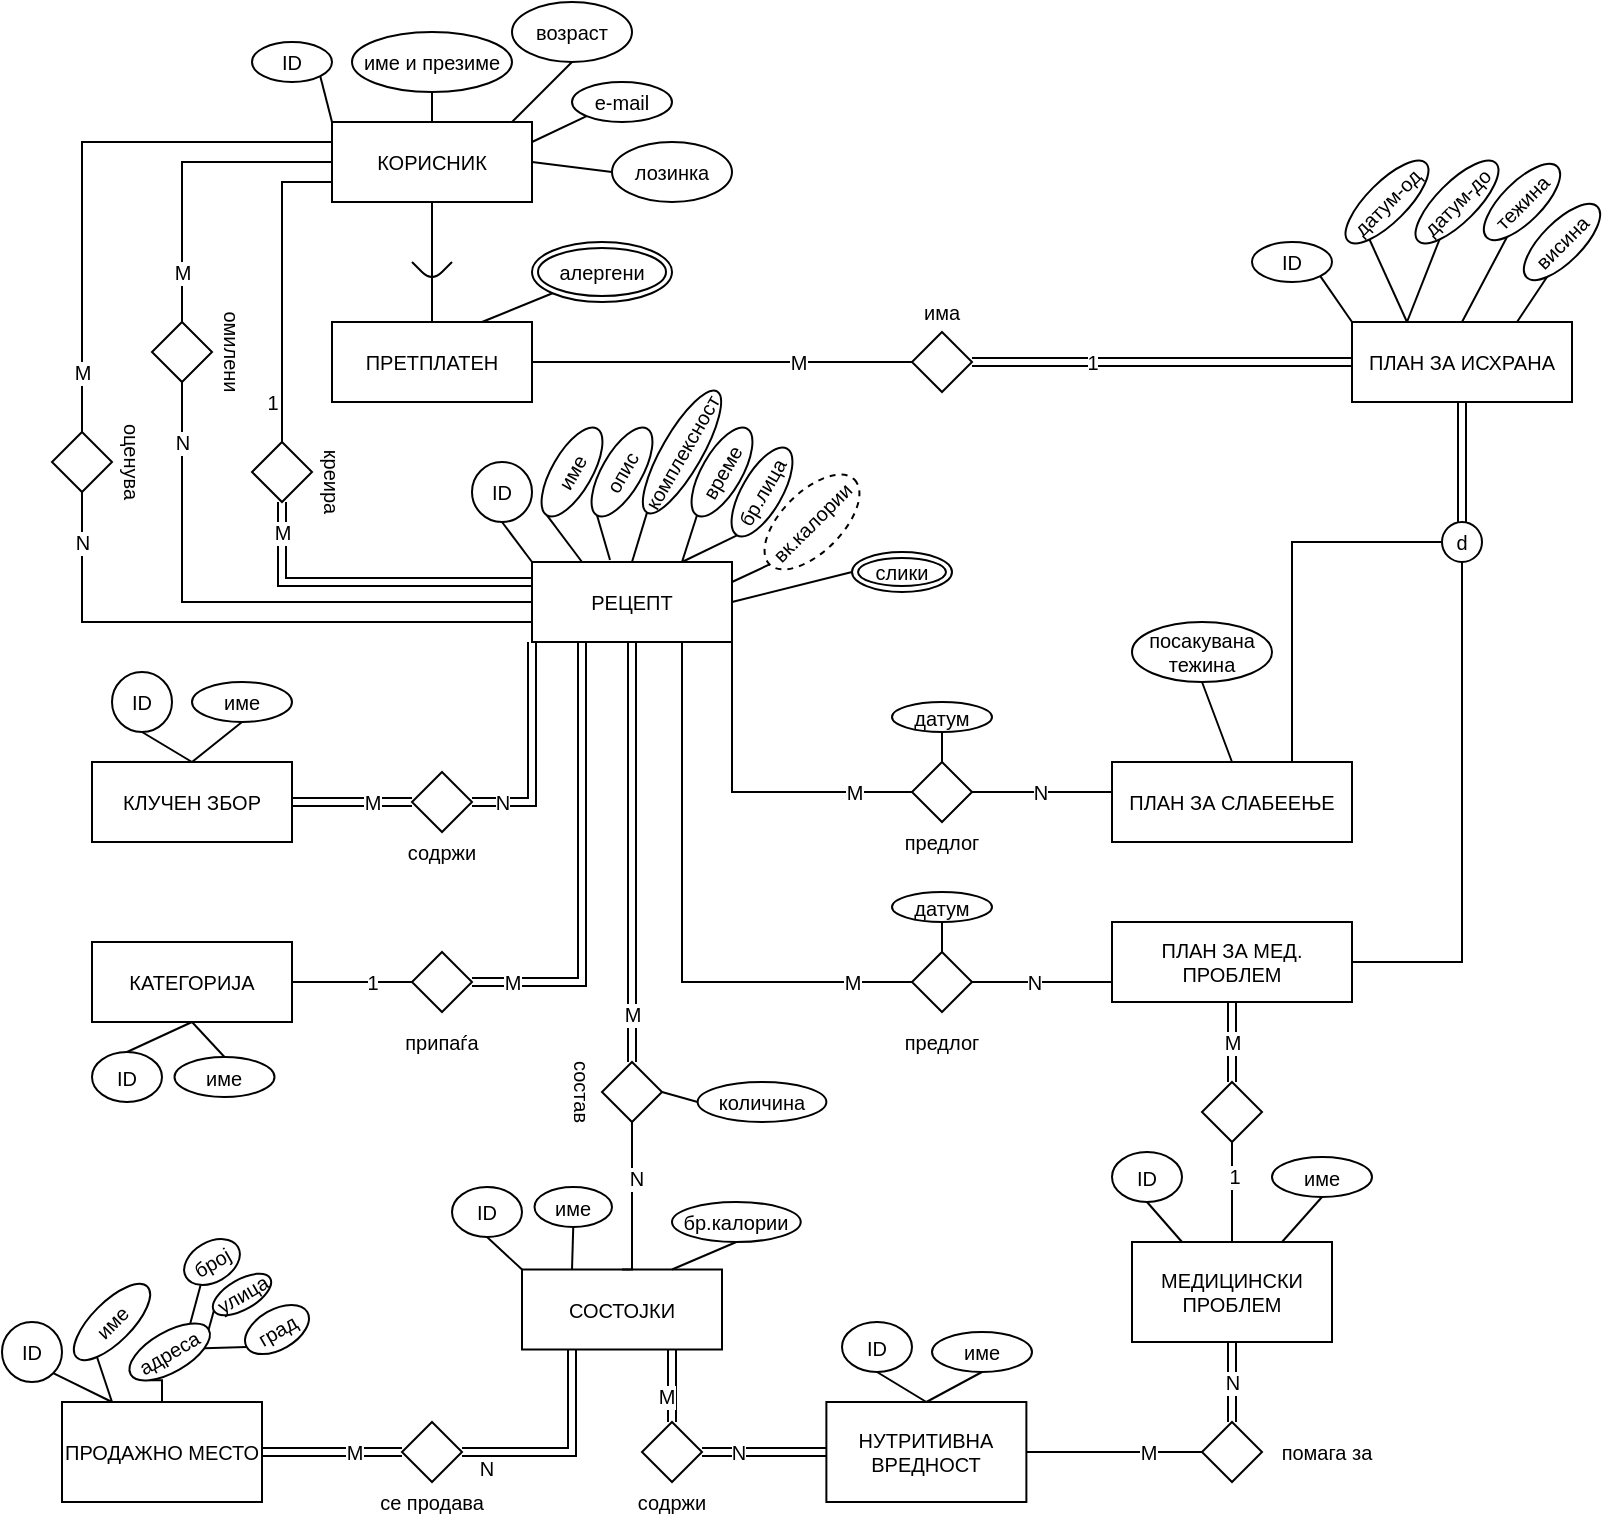 <mxfile version="12.6.2" type="github"><diagram id="C5RBs43oDa-KdzZeNtuy" name="Page-1"><mxGraphModel dx="1038" dy="575" grid="1" gridSize="10" guides="1" tooltips="1" connect="1" arrows="1" fold="1" page="1" pageScale="1" pageWidth="827" pageHeight="1169" math="0" shadow="0"><root><mxCell id="WIyWlLk6GJQsqaUBKTNV-0"/><mxCell id="WIyWlLk6GJQsqaUBKTNV-1" parent="WIyWlLk6GJQsqaUBKTNV-0"/><mxCell id="gwlK8vCbjwZQFkmK4gDI-19" style="edgeStyle=none;rounded=0;orthogonalLoop=1;jettySize=auto;html=1;exitX=0.5;exitY=1;exitDx=0;exitDy=0;entryX=0.5;entryY=0;entryDx=0;entryDy=0;endArrow=none;endFill=0;fontSize=10;" edge="1" parent="WIyWlLk6GJQsqaUBKTNV-1" source="gwlK8vCbjwZQFkmK4gDI-5" target="gwlK8vCbjwZQFkmK4gDI-16"><mxGeometry relative="1" as="geometry"/></mxCell><mxCell id="gwlK8vCbjwZQFkmK4gDI-5" value="КОРИСНИК" style="whiteSpace=wrap;html=1;align=center;fontSize=10;" vertex="1" parent="WIyWlLk6GJQsqaUBKTNV-1"><mxGeometry x="180" y="120" width="100" height="40" as="geometry"/></mxCell><mxCell id="gwlK8vCbjwZQFkmK4gDI-11" style="rounded=0;orthogonalLoop=1;jettySize=auto;html=1;exitX=1;exitY=1;exitDx=0;exitDy=0;entryX=0;entryY=0;entryDx=0;entryDy=0;fontSize=10;endArrow=none;endFill=0;" edge="1" parent="WIyWlLk6GJQsqaUBKTNV-1" source="gwlK8vCbjwZQFkmK4gDI-6" target="gwlK8vCbjwZQFkmK4gDI-5"><mxGeometry relative="1" as="geometry"/></mxCell><mxCell id="gwlK8vCbjwZQFkmK4gDI-6" value="&lt;div&gt;ID&lt;/div&gt;" style="ellipse;whiteSpace=wrap;html=1;align=center;fontSize=10;" vertex="1" parent="WIyWlLk6GJQsqaUBKTNV-1"><mxGeometry x="140" y="80" width="40" height="20" as="geometry"/></mxCell><mxCell id="gwlK8vCbjwZQFkmK4gDI-12" style="edgeStyle=none;rounded=0;orthogonalLoop=1;jettySize=auto;html=1;exitX=0.5;exitY=1;exitDx=0;exitDy=0;entryX=0.5;entryY=0;entryDx=0;entryDy=0;endArrow=none;endFill=0;fontSize=10;" edge="1" parent="WIyWlLk6GJQsqaUBKTNV-1" source="gwlK8vCbjwZQFkmK4gDI-7" target="gwlK8vCbjwZQFkmK4gDI-5"><mxGeometry relative="1" as="geometry"/></mxCell><mxCell id="gwlK8vCbjwZQFkmK4gDI-7" value="име и презиме" style="ellipse;whiteSpace=wrap;html=1;align=center;fontSize=10;" vertex="1" parent="WIyWlLk6GJQsqaUBKTNV-1"><mxGeometry x="190" y="75" width="80" height="30" as="geometry"/></mxCell><mxCell id="gwlK8vCbjwZQFkmK4gDI-13" style="edgeStyle=none;rounded=0;orthogonalLoop=1;jettySize=auto;html=1;exitX=0.5;exitY=1;exitDx=0;exitDy=0;endArrow=none;endFill=0;fontSize=10;" edge="1" parent="WIyWlLk6GJQsqaUBKTNV-1" source="gwlK8vCbjwZQFkmK4gDI-8"><mxGeometry relative="1" as="geometry"><mxPoint x="270" y="120" as="targetPoint"/></mxGeometry></mxCell><mxCell id="gwlK8vCbjwZQFkmK4gDI-8" value="возраст" style="ellipse;whiteSpace=wrap;html=1;align=center;fontSize=10;" vertex="1" parent="WIyWlLk6GJQsqaUBKTNV-1"><mxGeometry x="270" y="60" width="60" height="30" as="geometry"/></mxCell><mxCell id="gwlK8vCbjwZQFkmK4gDI-14" style="edgeStyle=none;rounded=0;orthogonalLoop=1;jettySize=auto;html=1;exitX=0;exitY=1;exitDx=0;exitDy=0;entryX=1;entryY=0.25;entryDx=0;entryDy=0;endArrow=none;endFill=0;fontSize=10;" edge="1" parent="WIyWlLk6GJQsqaUBKTNV-1" source="gwlK8vCbjwZQFkmK4gDI-9" target="gwlK8vCbjwZQFkmK4gDI-5"><mxGeometry relative="1" as="geometry"/></mxCell><mxCell id="gwlK8vCbjwZQFkmK4gDI-9" value="e-mail" style="ellipse;whiteSpace=wrap;html=1;align=center;fontSize=10;" vertex="1" parent="WIyWlLk6GJQsqaUBKTNV-1"><mxGeometry x="300" y="100" width="50" height="20" as="geometry"/></mxCell><mxCell id="gwlK8vCbjwZQFkmK4gDI-15" style="edgeStyle=none;rounded=0;orthogonalLoop=1;jettySize=auto;html=1;exitX=0;exitY=0.5;exitDx=0;exitDy=0;endArrow=none;endFill=0;fontSize=10;" edge="1" parent="WIyWlLk6GJQsqaUBKTNV-1" source="gwlK8vCbjwZQFkmK4gDI-10"><mxGeometry relative="1" as="geometry"><mxPoint x="280" y="140" as="targetPoint"/></mxGeometry></mxCell><mxCell id="gwlK8vCbjwZQFkmK4gDI-10" value="лозинка" style="ellipse;whiteSpace=wrap;html=1;align=center;fontSize=10;" vertex="1" parent="WIyWlLk6GJQsqaUBKTNV-1"><mxGeometry x="320" y="130" width="60" height="30" as="geometry"/></mxCell><mxCell id="gwlK8vCbjwZQFkmK4gDI-97" style="edgeStyle=orthogonalEdgeStyle;rounded=0;orthogonalLoop=1;jettySize=auto;html=1;exitX=1;exitY=0.5;exitDx=0;exitDy=0;endArrow=none;endFill=0;fontSize=10;" edge="1" parent="WIyWlLk6GJQsqaUBKTNV-1" source="gwlK8vCbjwZQFkmK4gDI-16" target="gwlK8vCbjwZQFkmK4gDI-96"><mxGeometry relative="1" as="geometry"/></mxCell><mxCell id="gwlK8vCbjwZQFkmK4gDI-99" value="М" style="text;html=1;align=center;verticalAlign=middle;resizable=0;points=[];labelBackgroundColor=#ffffff;fontSize=10;" vertex="1" connectable="0" parent="gwlK8vCbjwZQFkmK4gDI-97"><mxGeometry x="0.274" y="-2" relative="1" as="geometry"><mxPoint x="12" y="-2" as="offset"/></mxGeometry></mxCell><mxCell id="gwlK8vCbjwZQFkmK4gDI-16" value="ПРЕТПЛАТЕН" style="whiteSpace=wrap;html=1;align=center;fontSize=10;" vertex="1" parent="WIyWlLk6GJQsqaUBKTNV-1"><mxGeometry x="180" y="220" width="100" height="40" as="geometry"/></mxCell><mxCell id="gwlK8vCbjwZQFkmK4gDI-173" style="rounded=0;orthogonalLoop=1;jettySize=auto;html=1;exitX=0;exitY=1;exitDx=0;exitDy=0;entryX=0.75;entryY=0;entryDx=0;entryDy=0;endArrow=none;endFill=0;fontSize=10;" edge="1" parent="WIyWlLk6GJQsqaUBKTNV-1" source="gwlK8vCbjwZQFkmK4gDI-17" target="gwlK8vCbjwZQFkmK4gDI-16"><mxGeometry relative="1" as="geometry"/></mxCell><mxCell id="gwlK8vCbjwZQFkmK4gDI-17" value="алергени" style="ellipse;shape=doubleEllipse;margin=3;whiteSpace=wrap;html=1;align=center;fontSize=10;" vertex="1" parent="WIyWlLk6GJQsqaUBKTNV-1"><mxGeometry x="280" y="180" width="70" height="30" as="geometry"/></mxCell><mxCell id="gwlK8vCbjwZQFkmK4gDI-21" value="" style="endArrow=none;html=1;fontSize=10;" edge="1" parent="WIyWlLk6GJQsqaUBKTNV-1"><mxGeometry width="50" height="50" relative="1" as="geometry"><mxPoint x="220" y="190" as="sourcePoint"/><mxPoint x="240" y="190" as="targetPoint"/><Array as="points"><mxPoint x="230" y="200"/></Array></mxGeometry></mxCell><mxCell id="gwlK8vCbjwZQFkmK4gDI-98" style="edgeStyle=orthogonalEdgeStyle;rounded=0;orthogonalLoop=1;jettySize=auto;html=1;exitX=0;exitY=0.5;exitDx=0;exitDy=0;entryX=1;entryY=0.5;entryDx=0;entryDy=0;endArrow=none;endFill=0;fontSize=10;shape=link;" edge="1" parent="WIyWlLk6GJQsqaUBKTNV-1" source="gwlK8vCbjwZQFkmK4gDI-22" target="gwlK8vCbjwZQFkmK4gDI-96"><mxGeometry relative="1" as="geometry"/></mxCell><mxCell id="gwlK8vCbjwZQFkmK4gDI-100" value="1" style="text;html=1;align=center;verticalAlign=middle;resizable=0;points=[];labelBackgroundColor=#ffffff;fontSize=10;" vertex="1" connectable="0" parent="gwlK8vCbjwZQFkmK4gDI-98"><mxGeometry x="0.316" y="5" relative="1" as="geometry"><mxPoint x="-5" y="-5" as="offset"/></mxGeometry></mxCell><mxCell id="gwlK8vCbjwZQFkmK4gDI-22" value="ПЛАН ЗА ИСХРАНА" style="whiteSpace=wrap;html=1;align=center;fontSize=10;" vertex="1" parent="WIyWlLk6GJQsqaUBKTNV-1"><mxGeometry x="690" y="220" width="110" height="40" as="geometry"/></mxCell><mxCell id="gwlK8vCbjwZQFkmK4gDI-94" style="edgeStyle=orthogonalEdgeStyle;rounded=0;orthogonalLoop=1;jettySize=auto;html=1;exitX=0.75;exitY=1;exitDx=0;exitDy=0;entryX=0;entryY=0.5;entryDx=0;entryDy=0;endArrow=none;endFill=0;fontSize=10;" edge="1" parent="WIyWlLk6GJQsqaUBKTNV-1" source="gwlK8vCbjwZQFkmK4gDI-23" target="gwlK8vCbjwZQFkmK4gDI-91"><mxGeometry relative="1" as="geometry"/></mxCell><mxCell id="gwlK8vCbjwZQFkmK4gDI-135" value="M" style="text;html=1;align=center;verticalAlign=middle;resizable=0;points=[];labelBackgroundColor=#ffffff;fontSize=10;" vertex="1" connectable="0" parent="gwlK8vCbjwZQFkmK4gDI-94"><mxGeometry x="0.656" relative="1" as="geometry"><mxPoint x="19" as="offset"/></mxGeometry></mxCell><mxCell id="gwlK8vCbjwZQFkmK4gDI-95" style="edgeStyle=orthogonalEdgeStyle;rounded=0;orthogonalLoop=1;jettySize=auto;html=1;exitX=0;exitY=1;exitDx=0;exitDy=0;entryX=1;entryY=0.5;entryDx=0;entryDy=0;endArrow=none;endFill=0;fontSize=10;shape=link;" edge="1" parent="WIyWlLk6GJQsqaUBKTNV-1" source="gwlK8vCbjwZQFkmK4gDI-23" target="gwlK8vCbjwZQFkmK4gDI-83"><mxGeometry relative="1" as="geometry"/></mxCell><mxCell id="gwlK8vCbjwZQFkmK4gDI-130" value="N" style="text;html=1;align=center;verticalAlign=middle;resizable=0;points=[];labelBackgroundColor=#ffffff;fontSize=10;" vertex="1" connectable="0" parent="gwlK8vCbjwZQFkmK4gDI-95"><mxGeometry x="0.455" y="-5" relative="1" as="geometry"><mxPoint x="-15" y="5" as="offset"/></mxGeometry></mxCell><mxCell id="gwlK8vCbjwZQFkmK4gDI-105" style="edgeStyle=orthogonalEdgeStyle;rounded=0;orthogonalLoop=1;jettySize=auto;html=1;exitX=0.5;exitY=1;exitDx=0;exitDy=0;entryX=0.5;entryY=0;entryDx=0;entryDy=0;endArrow=none;endFill=0;fontSize=10;shape=link;" edge="1" parent="WIyWlLk6GJQsqaUBKTNV-1" source="gwlK8vCbjwZQFkmK4gDI-23" target="gwlK8vCbjwZQFkmK4gDI-108"><mxGeometry relative="1" as="geometry"><mxPoint x="330" y="580" as="targetPoint"/></mxGeometry></mxCell><mxCell id="gwlK8vCbjwZQFkmK4gDI-107" value="М" style="text;html=1;align=center;verticalAlign=middle;resizable=0;points=[];labelBackgroundColor=#ffffff;fontSize=10;" vertex="1" connectable="0" parent="gwlK8vCbjwZQFkmK4gDI-105"><mxGeometry x="0.236" y="-2" relative="1" as="geometry"><mxPoint x="2" y="56" as="offset"/></mxGeometry></mxCell><mxCell id="gwlK8vCbjwZQFkmK4gDI-23" value="РЕЦЕПТ" style="whiteSpace=wrap;html=1;align=center;fontSize=10;" vertex="1" parent="WIyWlLk6GJQsqaUBKTNV-1"><mxGeometry x="280" y="340" width="100" height="40" as="geometry"/></mxCell><mxCell id="gwlK8vCbjwZQFkmK4gDI-29" style="edgeStyle=orthogonalEdgeStyle;rounded=0;orthogonalLoop=1;jettySize=auto;html=1;exitX=0.5;exitY=0;exitDx=0;exitDy=0;entryX=0;entryY=0.5;entryDx=0;entryDy=0;endArrow=none;endFill=0;fontSize=10;" edge="1" parent="WIyWlLk6GJQsqaUBKTNV-1" source="gwlK8vCbjwZQFkmK4gDI-24" target="gwlK8vCbjwZQFkmK4gDI-5"><mxGeometry relative="1" as="geometry"><Array as="points"><mxPoint x="155" y="150"/><mxPoint x="180" y="150"/></Array></mxGeometry></mxCell><mxCell id="gwlK8vCbjwZQFkmK4gDI-49" value="1" style="text;html=1;align=center;verticalAlign=middle;resizable=0;points=[];labelBackgroundColor=#ffffff;fontSize=10;" vertex="1" connectable="0" parent="gwlK8vCbjwZQFkmK4gDI-29"><mxGeometry x="0.042" y="2" relative="1" as="geometry"><mxPoint x="-3" y="66" as="offset"/></mxGeometry></mxCell><mxCell id="gwlK8vCbjwZQFkmK4gDI-32" style="edgeStyle=orthogonalEdgeStyle;rounded=0;orthogonalLoop=1;jettySize=auto;html=1;exitX=0.5;exitY=1;exitDx=0;exitDy=0;entryX=0;entryY=0.25;entryDx=0;entryDy=0;endArrow=none;endFill=0;fontSize=10;shape=link;" edge="1" parent="WIyWlLk6GJQsqaUBKTNV-1" source="gwlK8vCbjwZQFkmK4gDI-24" target="gwlK8vCbjwZQFkmK4gDI-23"><mxGeometry relative="1" as="geometry"/></mxCell><mxCell id="gwlK8vCbjwZQFkmK4gDI-34" value="&lt;div&gt;М&lt;/div&gt;" style="text;html=1;align=center;verticalAlign=middle;resizable=0;points=[];labelBackgroundColor=#ffffff;fontSize=10;" vertex="1" connectable="0" parent="gwlK8vCbjwZQFkmK4gDI-32"><mxGeometry x="-0.215" relative="1" as="geometry"><mxPoint x="-25" y="-25" as="offset"/></mxGeometry></mxCell><mxCell id="gwlK8vCbjwZQFkmK4gDI-24" value="" style="shape=rhombus;perimeter=rhombusPerimeter;whiteSpace=wrap;html=1;align=center;fontSize=10;" vertex="1" parent="WIyWlLk6GJQsqaUBKTNV-1"><mxGeometry x="140" y="280" width="30" height="30" as="geometry"/></mxCell><mxCell id="gwlK8vCbjwZQFkmK4gDI-36" style="edgeStyle=orthogonalEdgeStyle;rounded=0;orthogonalLoop=1;jettySize=auto;html=1;exitX=0.5;exitY=0;exitDx=0;exitDy=0;entryX=0;entryY=0.25;entryDx=0;entryDy=0;endArrow=none;endFill=0;fontSize=10;" edge="1" parent="WIyWlLk6GJQsqaUBKTNV-1" source="gwlK8vCbjwZQFkmK4gDI-27" target="gwlK8vCbjwZQFkmK4gDI-5"><mxGeometry relative="1" as="geometry"><Array as="points"><mxPoint x="105" y="140"/><mxPoint x="180" y="140"/></Array></mxGeometry></mxCell><mxCell id="gwlK8vCbjwZQFkmK4gDI-40" value="М" style="text;html=1;align=center;verticalAlign=middle;resizable=0;points=[];labelBackgroundColor=#ffffff;fontSize=10;" vertex="1" connectable="0" parent="gwlK8vCbjwZQFkmK4gDI-36"><mxGeometry x="-0.673" y="1" relative="1" as="geometry"><mxPoint x="1" y="2" as="offset"/></mxGeometry></mxCell><mxCell id="gwlK8vCbjwZQFkmK4gDI-37" style="edgeStyle=orthogonalEdgeStyle;rounded=0;orthogonalLoop=1;jettySize=auto;html=1;exitX=0.5;exitY=1;exitDx=0;exitDy=0;entryX=0;entryY=0.5;entryDx=0;entryDy=0;endArrow=none;endFill=0;fontSize=10;" edge="1" parent="WIyWlLk6GJQsqaUBKTNV-1" source="gwlK8vCbjwZQFkmK4gDI-27" target="gwlK8vCbjwZQFkmK4gDI-23"><mxGeometry relative="1" as="geometry"/></mxCell><mxCell id="gwlK8vCbjwZQFkmK4gDI-41" value="N" style="text;html=1;align=center;verticalAlign=middle;resizable=0;points=[];labelBackgroundColor=#ffffff;fontSize=10;" vertex="1" connectable="0" parent="gwlK8vCbjwZQFkmK4gDI-37"><mxGeometry x="-0.677" relative="1" as="geometry"><mxPoint y="-16" as="offset"/></mxGeometry></mxCell><mxCell id="gwlK8vCbjwZQFkmK4gDI-27" value="" style="shape=rhombus;perimeter=rhombusPerimeter;whiteSpace=wrap;html=1;align=center;fontSize=10;" vertex="1" parent="WIyWlLk6GJQsqaUBKTNV-1"><mxGeometry x="90" y="220" width="30" height="30" as="geometry"/></mxCell><mxCell id="gwlK8vCbjwZQFkmK4gDI-45" style="edgeStyle=orthogonalEdgeStyle;rounded=0;orthogonalLoop=1;jettySize=auto;html=1;exitX=0.5;exitY=0;exitDx=0;exitDy=0;entryX=0;entryY=0.25;entryDx=0;entryDy=0;endArrow=none;endFill=0;fontSize=10;" edge="1" parent="WIyWlLk6GJQsqaUBKTNV-1" source="gwlK8vCbjwZQFkmK4gDI-28" target="gwlK8vCbjwZQFkmK4gDI-5"><mxGeometry relative="1" as="geometry"/></mxCell><mxCell id="gwlK8vCbjwZQFkmK4gDI-47" value="М" style="text;html=1;align=center;verticalAlign=middle;resizable=0;points=[];labelBackgroundColor=#ffffff;fontSize=10;" vertex="1" connectable="0" parent="gwlK8vCbjwZQFkmK4gDI-45"><mxGeometry x="-0.778" y="4" relative="1" as="geometry"><mxPoint x="4" as="offset"/></mxGeometry></mxCell><mxCell id="gwlK8vCbjwZQFkmK4gDI-46" style="edgeStyle=orthogonalEdgeStyle;rounded=0;orthogonalLoop=1;jettySize=auto;html=1;exitX=0.5;exitY=1;exitDx=0;exitDy=0;entryX=0;entryY=0.75;entryDx=0;entryDy=0;endArrow=none;endFill=0;fontSize=10;" edge="1" parent="WIyWlLk6GJQsqaUBKTNV-1" source="gwlK8vCbjwZQFkmK4gDI-28" target="gwlK8vCbjwZQFkmK4gDI-23"><mxGeometry relative="1" as="geometry"/></mxCell><mxCell id="gwlK8vCbjwZQFkmK4gDI-48" value="N" style="text;html=1;align=center;verticalAlign=middle;resizable=0;points=[];labelBackgroundColor=#ffffff;fontSize=10;" vertex="1" connectable="0" parent="gwlK8vCbjwZQFkmK4gDI-46"><mxGeometry x="-0.634" y="-2" relative="1" as="geometry"><mxPoint x="2" y="-28" as="offset"/></mxGeometry></mxCell><mxCell id="gwlK8vCbjwZQFkmK4gDI-28" value="" style="shape=rhombus;perimeter=rhombusPerimeter;whiteSpace=wrap;html=1;align=center;fontSize=10;" vertex="1" parent="WIyWlLk6GJQsqaUBKTNV-1"><mxGeometry x="40" y="275" width="30" height="30" as="geometry"/></mxCell><mxCell id="gwlK8vCbjwZQFkmK4gDI-35" value="креира" style="text;html=1;strokeColor=none;fillColor=none;align=center;verticalAlign=middle;whiteSpace=wrap;rounded=0;fontSize=10;direction=west;flipV=0;flipH=1;rotation=90;" vertex="1" parent="WIyWlLk6GJQsqaUBKTNV-1"><mxGeometry x="160" y="290" width="40" height="20" as="geometry"/></mxCell><mxCell id="gwlK8vCbjwZQFkmK4gDI-38" value="&lt;div&gt;омилени&lt;/div&gt;" style="text;html=1;strokeColor=none;fillColor=none;align=center;verticalAlign=middle;whiteSpace=wrap;rounded=0;fontSize=10;direction=west;flipV=0;flipH=1;rotation=90;" vertex="1" parent="WIyWlLk6GJQsqaUBKTNV-1"><mxGeometry x="110" y="225" width="40" height="20" as="geometry"/></mxCell><mxCell id="gwlK8vCbjwZQFkmK4gDI-43" value="оценува" style="text;html=1;strokeColor=none;fillColor=none;align=center;verticalAlign=middle;whiteSpace=wrap;rounded=0;fontSize=10;direction=west;flipV=0;flipH=1;rotation=90;" vertex="1" parent="WIyWlLk6GJQsqaUBKTNV-1"><mxGeometry x="60" y="280" width="40" height="20" as="geometry"/></mxCell><mxCell id="gwlK8vCbjwZQFkmK4gDI-50" value="" style="shape=link;html=1;endArrow=none;endFill=0;fontSize=10;entryX=0.5;entryY=1;entryDx=0;entryDy=0;" edge="1" parent="WIyWlLk6GJQsqaUBKTNV-1" target="gwlK8vCbjwZQFkmK4gDI-22"><mxGeometry width="50" height="50" relative="1" as="geometry"><mxPoint x="745" y="320" as="sourcePoint"/><mxPoint x="770" y="320" as="targetPoint"/></mxGeometry></mxCell><mxCell id="gwlK8vCbjwZQFkmK4gDI-73" style="edgeStyle=orthogonalEdgeStyle;rounded=0;orthogonalLoop=1;jettySize=auto;html=1;exitX=0;exitY=0.5;exitDx=0;exitDy=0;entryX=0.75;entryY=0;entryDx=0;entryDy=0;endArrow=none;endFill=0;fontSize=10;" edge="1" parent="WIyWlLk6GJQsqaUBKTNV-1" source="gwlK8vCbjwZQFkmK4gDI-51" target="gwlK8vCbjwZQFkmK4gDI-52"><mxGeometry relative="1" as="geometry"/></mxCell><mxCell id="gwlK8vCbjwZQFkmK4gDI-74" style="edgeStyle=orthogonalEdgeStyle;rounded=0;orthogonalLoop=1;jettySize=auto;html=1;exitX=0.5;exitY=1;exitDx=0;exitDy=0;entryX=1;entryY=0.5;entryDx=0;entryDy=0;endArrow=none;endFill=0;fontSize=10;" edge="1" parent="WIyWlLk6GJQsqaUBKTNV-1" source="gwlK8vCbjwZQFkmK4gDI-51" target="gwlK8vCbjwZQFkmK4gDI-53"><mxGeometry relative="1" as="geometry"/></mxCell><mxCell id="gwlK8vCbjwZQFkmK4gDI-51" value="d" style="ellipse;whiteSpace=wrap;html=1;aspect=fixed;fontSize=10;" vertex="1" parent="WIyWlLk6GJQsqaUBKTNV-1"><mxGeometry x="735" y="320" width="20" height="20" as="geometry"/></mxCell><mxCell id="gwlK8vCbjwZQFkmK4gDI-52" value="ПЛАН ЗА СЛАБЕЕЊЕ" style="rounded=0;whiteSpace=wrap;html=1;fontSize=10;" vertex="1" parent="WIyWlLk6GJQsqaUBKTNV-1"><mxGeometry x="570" y="440" width="120" height="40" as="geometry"/></mxCell><mxCell id="gwlK8vCbjwZQFkmK4gDI-181" style="edgeStyle=none;rounded=0;orthogonalLoop=1;jettySize=auto;html=1;exitX=0.5;exitY=1;exitDx=0;exitDy=0;entryX=0.5;entryY=0;entryDx=0;entryDy=0;endArrow=none;endFill=0;fontSize=10;shape=link;" edge="1" parent="WIyWlLk6GJQsqaUBKTNV-1" source="gwlK8vCbjwZQFkmK4gDI-53" target="gwlK8vCbjwZQFkmK4gDI-180"><mxGeometry relative="1" as="geometry"/></mxCell><mxCell id="gwlK8vCbjwZQFkmK4gDI-193" value="M" style="text;html=1;align=center;verticalAlign=middle;resizable=0;points=[];labelBackgroundColor=#ffffff;fontSize=10;" vertex="1" connectable="0" parent="gwlK8vCbjwZQFkmK4gDI-181"><mxGeometry x="-0.289" y="3" relative="1" as="geometry"><mxPoint x="-3" y="6" as="offset"/></mxGeometry></mxCell><mxCell id="gwlK8vCbjwZQFkmK4gDI-53" value="ПЛАН ЗА МЕД. ПРОБЛЕМ" style="rounded=0;whiteSpace=wrap;html=1;fontSize=10;" vertex="1" parent="WIyWlLk6GJQsqaUBKTNV-1"><mxGeometry x="570" y="520" width="120" height="40" as="geometry"/></mxCell><mxCell id="gwlK8vCbjwZQFkmK4gDI-63" style="rounded=0;orthogonalLoop=1;jettySize=auto;html=1;exitX=0.5;exitY=1;exitDx=0;exitDy=0;endArrow=none;endFill=0;fontSize=10;entryX=0;entryY=0;entryDx=0;entryDy=0;" edge="1" parent="WIyWlLk6GJQsqaUBKTNV-1" source="gwlK8vCbjwZQFkmK4gDI-54" target="gwlK8vCbjwZQFkmK4gDI-23"><mxGeometry relative="1" as="geometry"><mxPoint x="288" y="338" as="targetPoint"/></mxGeometry></mxCell><mxCell id="gwlK8vCbjwZQFkmK4gDI-54" value="&lt;div&gt;ID&lt;/div&gt;" style="ellipse;whiteSpace=wrap;html=1;align=center;fontSize=10;" vertex="1" parent="WIyWlLk6GJQsqaUBKTNV-1"><mxGeometry x="250" y="290" width="30" height="30" as="geometry"/></mxCell><mxCell id="gwlK8vCbjwZQFkmK4gDI-64" style="edgeStyle=none;rounded=0;orthogonalLoop=1;jettySize=auto;html=1;exitX=0;exitY=0.5;exitDx=0;exitDy=0;entryX=0.25;entryY=0;entryDx=0;entryDy=0;endArrow=none;endFill=0;fontSize=10;" edge="1" parent="WIyWlLk6GJQsqaUBKTNV-1" source="gwlK8vCbjwZQFkmK4gDI-56" target="gwlK8vCbjwZQFkmK4gDI-23"><mxGeometry relative="1" as="geometry"/></mxCell><mxCell id="gwlK8vCbjwZQFkmK4gDI-56" value="име" style="ellipse;whiteSpace=wrap;html=1;align=center;fontSize=10;rotation=-60;" vertex="1" parent="WIyWlLk6GJQsqaUBKTNV-1"><mxGeometry x="275" y="285" width="50" height="20" as="geometry"/></mxCell><mxCell id="gwlK8vCbjwZQFkmK4gDI-65" style="edgeStyle=none;rounded=0;orthogonalLoop=1;jettySize=auto;html=1;exitX=1;exitY=0.5;exitDx=0;exitDy=0;entryX=0.39;entryY=-0.025;entryDx=0;entryDy=0;entryPerimeter=0;endArrow=none;endFill=0;fontSize=10;" edge="1" parent="WIyWlLk6GJQsqaUBKTNV-1" source="gwlK8vCbjwZQFkmK4gDI-58" target="gwlK8vCbjwZQFkmK4gDI-23"><mxGeometry relative="1" as="geometry"/></mxCell><mxCell id="gwlK8vCbjwZQFkmK4gDI-58" value="опис" style="ellipse;whiteSpace=wrap;html=1;align=center;fontSize=10;direction=west;rotation=-60;" vertex="1" parent="WIyWlLk6GJQsqaUBKTNV-1"><mxGeometry x="300" y="285" width="50" height="20" as="geometry"/></mxCell><mxCell id="gwlK8vCbjwZQFkmK4gDI-66" style="edgeStyle=none;rounded=0;orthogonalLoop=1;jettySize=auto;html=1;exitX=0;exitY=0.5;exitDx=0;exitDy=0;entryX=0.5;entryY=0;entryDx=0;entryDy=0;endArrow=none;endFill=0;fontSize=10;" edge="1" parent="WIyWlLk6GJQsqaUBKTNV-1" source="gwlK8vCbjwZQFkmK4gDI-59" target="gwlK8vCbjwZQFkmK4gDI-23"><mxGeometry relative="1" as="geometry"/></mxCell><mxCell id="gwlK8vCbjwZQFkmK4gDI-59" value="комплексност" style="ellipse;whiteSpace=wrap;html=1;align=center;fontSize=10;rotation=-60;" vertex="1" parent="WIyWlLk6GJQsqaUBKTNV-1"><mxGeometry x="320" y="275" width="70" height="20" as="geometry"/></mxCell><mxCell id="gwlK8vCbjwZQFkmK4gDI-67" style="edgeStyle=none;rounded=0;orthogonalLoop=1;jettySize=auto;html=1;exitX=0;exitY=0.5;exitDx=0;exitDy=0;entryX=0.75;entryY=0;entryDx=0;entryDy=0;endArrow=none;endFill=0;fontSize=10;" edge="1" parent="WIyWlLk6GJQsqaUBKTNV-1" source="gwlK8vCbjwZQFkmK4gDI-60" target="gwlK8vCbjwZQFkmK4gDI-23"><mxGeometry relative="1" as="geometry"/></mxCell><mxCell id="gwlK8vCbjwZQFkmK4gDI-60" value="време" style="ellipse;whiteSpace=wrap;html=1;align=center;fontSize=10;rotation=-60;" vertex="1" parent="WIyWlLk6GJQsqaUBKTNV-1"><mxGeometry x="350" y="285" width="50" height="20" as="geometry"/></mxCell><mxCell id="gwlK8vCbjwZQFkmK4gDI-68" style="edgeStyle=none;rounded=0;orthogonalLoop=1;jettySize=auto;html=1;exitX=0;exitY=0.5;exitDx=0;exitDy=0;entryX=0.75;entryY=0;entryDx=0;entryDy=0;endArrow=none;endFill=0;fontSize=10;" edge="1" parent="WIyWlLk6GJQsqaUBKTNV-1" source="gwlK8vCbjwZQFkmK4gDI-61" target="gwlK8vCbjwZQFkmK4gDI-23"><mxGeometry relative="1" as="geometry"/></mxCell><mxCell id="gwlK8vCbjwZQFkmK4gDI-61" value="бр.лица" style="ellipse;whiteSpace=wrap;html=1;align=center;fontSize=10;rotation=-60;" vertex="1" parent="WIyWlLk6GJQsqaUBKTNV-1"><mxGeometry x="370" y="295" width="50" height="20" as="geometry"/></mxCell><mxCell id="gwlK8vCbjwZQFkmK4gDI-69" style="edgeStyle=none;rounded=0;orthogonalLoop=1;jettySize=auto;html=1;exitX=0;exitY=0.5;exitDx=0;exitDy=0;entryX=1;entryY=0.25;entryDx=0;entryDy=0;endArrow=none;endFill=0;fontSize=10;" edge="1" parent="WIyWlLk6GJQsqaUBKTNV-1" source="gwlK8vCbjwZQFkmK4gDI-62" target="gwlK8vCbjwZQFkmK4gDI-23"><mxGeometry relative="1" as="geometry"/></mxCell><mxCell id="gwlK8vCbjwZQFkmK4gDI-62" value="вк.калории" style="ellipse;whiteSpace=wrap;html=1;align=center;dashed=1;fontSize=10;rotation=-45;" vertex="1" parent="WIyWlLk6GJQsqaUBKTNV-1"><mxGeometry x="390" y="305.0" width="60" height="30" as="geometry"/></mxCell><mxCell id="gwlK8vCbjwZQFkmK4gDI-72" style="edgeStyle=none;rounded=0;orthogonalLoop=1;jettySize=auto;html=1;exitX=0;exitY=0.5;exitDx=0;exitDy=0;entryX=1;entryY=0.5;entryDx=0;entryDy=0;endArrow=none;endFill=0;fontSize=10;" edge="1" parent="WIyWlLk6GJQsqaUBKTNV-1" source="gwlK8vCbjwZQFkmK4gDI-71" target="gwlK8vCbjwZQFkmK4gDI-23"><mxGeometry relative="1" as="geometry"/></mxCell><mxCell id="gwlK8vCbjwZQFkmK4gDI-71" value="слики" style="ellipse;shape=doubleEllipse;margin=3;whiteSpace=wrap;html=1;align=center;fontSize=10;" vertex="1" parent="WIyWlLk6GJQsqaUBKTNV-1"><mxGeometry x="440" y="335" width="50" height="20" as="geometry"/></mxCell><mxCell id="gwlK8vCbjwZQFkmK4gDI-77" style="rounded=0;orthogonalLoop=1;jettySize=auto;html=1;exitX=0.5;exitY=1;exitDx=0;exitDy=0;entryX=0.5;entryY=0;entryDx=0;entryDy=0;endArrow=none;endFill=0;fontSize=10;" edge="1" parent="WIyWlLk6GJQsqaUBKTNV-1" source="gwlK8vCbjwZQFkmK4gDI-75" target="gwlK8vCbjwZQFkmK4gDI-52"><mxGeometry relative="1" as="geometry"/></mxCell><mxCell id="gwlK8vCbjwZQFkmK4gDI-75" value="посакувана тежина" style="ellipse;whiteSpace=wrap;html=1;align=center;fontSize=10;rotation=0;" vertex="1" parent="WIyWlLk6GJQsqaUBKTNV-1"><mxGeometry x="580" y="370" width="70" height="30" as="geometry"/></mxCell><mxCell id="gwlK8vCbjwZQFkmK4gDI-138" style="edgeStyle=orthogonalEdgeStyle;rounded=0;orthogonalLoop=1;jettySize=auto;html=1;exitX=0.25;exitY=1;exitDx=0;exitDy=0;entryX=1;entryY=0.5;entryDx=0;entryDy=0;endArrow=none;endFill=0;fontSize=10;shape=link;" edge="1" parent="WIyWlLk6GJQsqaUBKTNV-1" source="gwlK8vCbjwZQFkmK4gDI-78" target="gwlK8vCbjwZQFkmK4gDI-137"><mxGeometry relative="1" as="geometry"/></mxCell><mxCell id="gwlK8vCbjwZQFkmK4gDI-166" value="N" style="text;html=1;align=center;verticalAlign=middle;resizable=0;points=[];labelBackgroundColor=#ffffff;fontSize=10;" vertex="1" connectable="0" parent="gwlK8vCbjwZQFkmK4gDI-138"><mxGeometry x="-0.043" y="-8" relative="1" as="geometry"><mxPoint x="-35" y="8" as="offset"/></mxGeometry></mxCell><mxCell id="gwlK8vCbjwZQFkmK4gDI-78" value="СОСТОЈКИ" style="whiteSpace=wrap;html=1;align=center;fontSize=10;" vertex="1" parent="WIyWlLk6GJQsqaUBKTNV-1"><mxGeometry x="275" y="693.75" width="100" height="40" as="geometry"/></mxCell><mxCell id="gwlK8vCbjwZQFkmK4gDI-79" value="КЛУЧЕН ЗБОР" style="whiteSpace=wrap;html=1;align=center;fontSize=10;" vertex="1" parent="WIyWlLk6GJQsqaUBKTNV-1"><mxGeometry x="60" y="440" width="100" height="40" as="geometry"/></mxCell><mxCell id="gwlK8vCbjwZQFkmK4gDI-117" style="edgeStyle=none;rounded=0;orthogonalLoop=1;jettySize=auto;html=1;exitX=0.5;exitY=1;exitDx=0;exitDy=0;entryX=0.5;entryY=0;entryDx=0;entryDy=0;endArrow=none;endFill=0;fontSize=10;" edge="1" parent="WIyWlLk6GJQsqaUBKTNV-1" source="gwlK8vCbjwZQFkmK4gDI-80" target="gwlK8vCbjwZQFkmK4gDI-115"><mxGeometry relative="1" as="geometry"/></mxCell><mxCell id="gwlK8vCbjwZQFkmK4gDI-118" style="edgeStyle=none;rounded=0;orthogonalLoop=1;jettySize=auto;html=1;exitX=0.5;exitY=1;exitDx=0;exitDy=0;entryX=0.5;entryY=0;entryDx=0;entryDy=0;endArrow=none;endFill=0;fontSize=10;" edge="1" parent="WIyWlLk6GJQsqaUBKTNV-1" source="gwlK8vCbjwZQFkmK4gDI-80" target="gwlK8vCbjwZQFkmK4gDI-116"><mxGeometry relative="1" as="geometry"/></mxCell><mxCell id="gwlK8vCbjwZQFkmK4gDI-80" value="КАТЕГОРИЈА" style="whiteSpace=wrap;html=1;align=center;fontSize=10;" vertex="1" parent="WIyWlLk6GJQsqaUBKTNV-1"><mxGeometry x="60" y="530" width="100" height="40" as="geometry"/></mxCell><mxCell id="gwlK8vCbjwZQFkmK4gDI-206" style="edgeStyle=none;rounded=0;orthogonalLoop=1;jettySize=auto;html=1;exitX=1;exitY=0.5;exitDx=0;exitDy=0;entryX=0;entryY=0.5;entryDx=0;entryDy=0;endArrow=none;endFill=0;fontSize=10;" edge="1" parent="WIyWlLk6GJQsqaUBKTNV-1" source="gwlK8vCbjwZQFkmK4gDI-81" target="gwlK8vCbjwZQFkmK4gDI-199"><mxGeometry relative="1" as="geometry"/></mxCell><mxCell id="gwlK8vCbjwZQFkmK4gDI-215" value="М" style="text;html=1;align=center;verticalAlign=middle;resizable=0;points=[];labelBackgroundColor=#ffffff;fontSize=10;" vertex="1" connectable="0" parent="gwlK8vCbjwZQFkmK4gDI-206"><mxGeometry x="0.408" y="-2" relative="1" as="geometry"><mxPoint x="-1.69" y="-2" as="offset"/></mxGeometry></mxCell><mxCell id="gwlK8vCbjwZQFkmK4gDI-81" value="НУТРИТИВНА ВРЕДНОСТ" style="whiteSpace=wrap;html=1;align=center;fontSize=10;" vertex="1" parent="WIyWlLk6GJQsqaUBKTNV-1"><mxGeometry x="427.19" y="760" width="100" height="50" as="geometry"/></mxCell><mxCell id="gwlK8vCbjwZQFkmK4gDI-198" style="edgeStyle=none;rounded=0;orthogonalLoop=1;jettySize=auto;html=1;exitX=0.25;exitY=0;exitDx=0;exitDy=0;entryX=0.5;entryY=1;entryDx=0;entryDy=0;endArrow=none;endFill=0;fontSize=10;" edge="1" parent="WIyWlLk6GJQsqaUBKTNV-1" source="gwlK8vCbjwZQFkmK4gDI-82" target="gwlK8vCbjwZQFkmK4gDI-195"><mxGeometry relative="1" as="geometry"/></mxCell><mxCell id="gwlK8vCbjwZQFkmK4gDI-207" style="edgeStyle=none;rounded=0;orthogonalLoop=1;jettySize=auto;html=1;exitX=0.5;exitY=1;exitDx=0;exitDy=0;entryX=0.5;entryY=0;entryDx=0;entryDy=0;endArrow=none;endFill=0;fontSize=10;shape=link;" edge="1" parent="WIyWlLk6GJQsqaUBKTNV-1" source="gwlK8vCbjwZQFkmK4gDI-82" target="gwlK8vCbjwZQFkmK4gDI-199"><mxGeometry relative="1" as="geometry"/></mxCell><mxCell id="gwlK8vCbjwZQFkmK4gDI-216" value="N" style="text;html=1;align=center;verticalAlign=middle;resizable=0;points=[];labelBackgroundColor=#ffffff;fontSize=10;" vertex="1" connectable="0" parent="gwlK8vCbjwZQFkmK4gDI-207"><mxGeometry x="-0.311" y="1" relative="1" as="geometry"><mxPoint x="-1" y="6" as="offset"/></mxGeometry></mxCell><mxCell id="gwlK8vCbjwZQFkmK4gDI-82" value="МЕДИЦИНСКИ ПРОБЛЕМ" style="whiteSpace=wrap;html=1;align=center;fontSize=10;" vertex="1" parent="WIyWlLk6GJQsqaUBKTNV-1"><mxGeometry x="580" y="680" width="100" height="50" as="geometry"/></mxCell><mxCell id="gwlK8vCbjwZQFkmK4gDI-88" style="edgeStyle=orthogonalEdgeStyle;rounded=0;orthogonalLoop=1;jettySize=auto;html=1;exitX=0;exitY=0.5;exitDx=0;exitDy=0;entryX=1;entryY=0.5;entryDx=0;entryDy=0;endArrow=none;endFill=0;fontSize=10;shape=link;" edge="1" parent="WIyWlLk6GJQsqaUBKTNV-1" source="gwlK8vCbjwZQFkmK4gDI-83" target="gwlK8vCbjwZQFkmK4gDI-79"><mxGeometry relative="1" as="geometry"/></mxCell><mxCell id="gwlK8vCbjwZQFkmK4gDI-129" value="М" style="text;html=1;align=center;verticalAlign=middle;resizable=0;points=[];labelBackgroundColor=#ffffff;fontSize=10;" vertex="1" connectable="0" parent="gwlK8vCbjwZQFkmK4gDI-88"><mxGeometry x="-0.388" y="-14" relative="1" as="geometry"><mxPoint x="-2" y="14" as="offset"/></mxGeometry></mxCell><mxCell id="gwlK8vCbjwZQFkmK4gDI-83" value="" style="shape=rhombus;perimeter=rhombusPerimeter;whiteSpace=wrap;html=1;align=center;fontSize=10;" vertex="1" parent="WIyWlLk6GJQsqaUBKTNV-1"><mxGeometry x="220" y="445" width="30" height="30" as="geometry"/></mxCell><mxCell id="gwlK8vCbjwZQFkmK4gDI-86" style="edgeStyle=orthogonalEdgeStyle;rounded=0;orthogonalLoop=1;jettySize=auto;html=1;exitX=1;exitY=0.5;exitDx=0;exitDy=0;entryX=0.25;entryY=1;entryDx=0;entryDy=0;endArrow=none;endFill=0;fontSize=10;shape=link;" edge="1" parent="WIyWlLk6GJQsqaUBKTNV-1" source="gwlK8vCbjwZQFkmK4gDI-84" target="gwlK8vCbjwZQFkmK4gDI-23"><mxGeometry relative="1" as="geometry"/></mxCell><mxCell id="gwlK8vCbjwZQFkmK4gDI-132" value="M" style="text;html=1;align=center;verticalAlign=middle;resizable=0;points=[];labelBackgroundColor=#ffffff;fontSize=10;" vertex="1" connectable="0" parent="gwlK8vCbjwZQFkmK4gDI-86"><mxGeometry x="-0.591" y="-1" relative="1" as="geometry"><mxPoint x="-26" y="-1" as="offset"/></mxGeometry></mxCell><mxCell id="gwlK8vCbjwZQFkmK4gDI-89" style="edgeStyle=orthogonalEdgeStyle;rounded=0;orthogonalLoop=1;jettySize=auto;html=1;exitX=0;exitY=0.5;exitDx=0;exitDy=0;endArrow=none;endFill=0;fontSize=10;" edge="1" parent="WIyWlLk6GJQsqaUBKTNV-1" source="gwlK8vCbjwZQFkmK4gDI-84" target="gwlK8vCbjwZQFkmK4gDI-80"><mxGeometry relative="1" as="geometry"><Array as="points"><mxPoint x="200" y="550"/><mxPoint x="200" y="550"/></Array></mxGeometry></mxCell><mxCell id="gwlK8vCbjwZQFkmK4gDI-131" value="1" style="text;html=1;align=center;verticalAlign=middle;resizable=0;points=[];labelBackgroundColor=#ffffff;fontSize=10;" vertex="1" connectable="0" parent="gwlK8vCbjwZQFkmK4gDI-89"><mxGeometry x="0.067" y="1" relative="1" as="geometry"><mxPoint x="12" y="-1" as="offset"/></mxGeometry></mxCell><mxCell id="gwlK8vCbjwZQFkmK4gDI-84" value="" style="shape=rhombus;perimeter=rhombusPerimeter;whiteSpace=wrap;html=1;align=center;fontSize=10;" vertex="1" parent="WIyWlLk6GJQsqaUBKTNV-1"><mxGeometry x="220" y="535" width="30" height="30" as="geometry"/></mxCell><mxCell id="gwlK8vCbjwZQFkmK4gDI-92" style="edgeStyle=orthogonalEdgeStyle;rounded=0;orthogonalLoop=1;jettySize=auto;html=1;exitX=1;exitY=0.5;exitDx=0;exitDy=0;entryX=0;entryY=0.5;entryDx=0;entryDy=0;endArrow=none;endFill=0;fontSize=10;" edge="1" parent="WIyWlLk6GJQsqaUBKTNV-1" source="gwlK8vCbjwZQFkmK4gDI-90" target="gwlK8vCbjwZQFkmK4gDI-52"><mxGeometry relative="1" as="geometry"><Array as="points"><mxPoint x="570" y="455"/></Array></mxGeometry></mxCell><mxCell id="gwlK8vCbjwZQFkmK4gDI-134" value="N" style="text;html=1;align=center;verticalAlign=middle;resizable=0;points=[];labelBackgroundColor=#ffffff;fontSize=10;" vertex="1" connectable="0" parent="gwlK8vCbjwZQFkmK4gDI-92"><mxGeometry x="0.291" y="-2" relative="1" as="geometry"><mxPoint x="-15" y="-2" as="offset"/></mxGeometry></mxCell><mxCell id="gwlK8vCbjwZQFkmK4gDI-93" style="edgeStyle=orthogonalEdgeStyle;rounded=0;orthogonalLoop=1;jettySize=auto;html=1;exitX=0;exitY=0.5;exitDx=0;exitDy=0;entryX=1;entryY=1;entryDx=0;entryDy=0;endArrow=none;endFill=0;fontSize=10;" edge="1" parent="WIyWlLk6GJQsqaUBKTNV-1" source="gwlK8vCbjwZQFkmK4gDI-90" target="gwlK8vCbjwZQFkmK4gDI-23"><mxGeometry relative="1" as="geometry"/></mxCell><mxCell id="gwlK8vCbjwZQFkmK4gDI-133" value="M" style="text;html=1;align=center;verticalAlign=middle;resizable=0;points=[];labelBackgroundColor=#ffffff;fontSize=10;" vertex="1" connectable="0" parent="gwlK8vCbjwZQFkmK4gDI-93"><mxGeometry x="-0.577" y="1" relative="1" as="geometry"><mxPoint x="6" y="-1" as="offset"/></mxGeometry></mxCell><mxCell id="gwlK8vCbjwZQFkmK4gDI-90" value="" style="shape=rhombus;perimeter=rhombusPerimeter;whiteSpace=wrap;html=1;align=center;fontSize=10;" vertex="1" parent="WIyWlLk6GJQsqaUBKTNV-1"><mxGeometry x="470" y="440" width="30" height="30" as="geometry"/></mxCell><mxCell id="gwlK8vCbjwZQFkmK4gDI-101" style="edgeStyle=orthogonalEdgeStyle;rounded=0;orthogonalLoop=1;jettySize=auto;html=1;exitX=1;exitY=0.5;exitDx=0;exitDy=0;entryX=0;entryY=0.75;entryDx=0;entryDy=0;endArrow=none;endFill=0;fontSize=10;" edge="1" parent="WIyWlLk6GJQsqaUBKTNV-1" source="gwlK8vCbjwZQFkmK4gDI-91" target="gwlK8vCbjwZQFkmK4gDI-53"><mxGeometry relative="1" as="geometry"><Array as="points"><mxPoint x="550" y="550"/><mxPoint x="550" y="550"/></Array></mxGeometry></mxCell><mxCell id="gwlK8vCbjwZQFkmK4gDI-136" value="N" style="text;html=1;align=center;verticalAlign=middle;resizable=0;points=[];labelBackgroundColor=#ffffff;fontSize=10;" vertex="1" connectable="0" parent="gwlK8vCbjwZQFkmK4gDI-101"><mxGeometry x="-0.364" y="2" relative="1" as="geometry"><mxPoint x="8" y="2" as="offset"/></mxGeometry></mxCell><mxCell id="gwlK8vCbjwZQFkmK4gDI-91" value="" style="shape=rhombus;perimeter=rhombusPerimeter;whiteSpace=wrap;html=1;align=center;fontSize=10;" vertex="1" parent="WIyWlLk6GJQsqaUBKTNV-1"><mxGeometry x="470" y="535" width="30" height="30" as="geometry"/></mxCell><mxCell id="gwlK8vCbjwZQFkmK4gDI-96" value="" style="shape=rhombus;perimeter=rhombusPerimeter;whiteSpace=wrap;html=1;align=center;fontSize=10;" vertex="1" parent="WIyWlLk6GJQsqaUBKTNV-1"><mxGeometry x="470" y="225" width="30" height="30" as="geometry"/></mxCell><mxCell id="gwlK8vCbjwZQFkmK4gDI-102" value="ПРОДАЖНО МЕСТО" style="whiteSpace=wrap;html=1;align=center;fontSize=10;" vertex="1" parent="WIyWlLk6GJQsqaUBKTNV-1"><mxGeometry x="45" y="760" width="100" height="50" as="geometry"/></mxCell><mxCell id="gwlK8vCbjwZQFkmK4gDI-113" style="rounded=0;orthogonalLoop=1;jettySize=auto;html=1;exitX=0.5;exitY=1;exitDx=0;exitDy=0;entryX=0.5;entryY=0;entryDx=0;entryDy=0;endArrow=none;endFill=0;fontSize=10;" edge="1" parent="WIyWlLk6GJQsqaUBKTNV-1" source="gwlK8vCbjwZQFkmK4gDI-103" target="gwlK8vCbjwZQFkmK4gDI-79"><mxGeometry relative="1" as="geometry"/></mxCell><mxCell id="gwlK8vCbjwZQFkmK4gDI-103" value="&lt;div&gt;ID&lt;/div&gt;" style="ellipse;whiteSpace=wrap;html=1;align=center;fontSize=10;" vertex="1" parent="WIyWlLk6GJQsqaUBKTNV-1"><mxGeometry x="70" y="395" width="30" height="30" as="geometry"/></mxCell><mxCell id="gwlK8vCbjwZQFkmK4gDI-106" style="edgeStyle=orthogonalEdgeStyle;rounded=0;orthogonalLoop=1;jettySize=auto;html=1;exitX=0.5;exitY=1;exitDx=0;exitDy=0;entryX=0.5;entryY=0;entryDx=0;entryDy=0;endArrow=none;endFill=0;fontSize=10;exitPerimeter=0;" edge="1" parent="WIyWlLk6GJQsqaUBKTNV-1" source="gwlK8vCbjwZQFkmK4gDI-108" target="gwlK8vCbjwZQFkmK4gDI-78"><mxGeometry relative="1" as="geometry"><mxPoint x="330" y="625" as="sourcePoint"/><Array as="points"><mxPoint x="330" y="694"/></Array></mxGeometry></mxCell><mxCell id="gwlK8vCbjwZQFkmK4gDI-109" value="&lt;div&gt;N&lt;/div&gt;" style="text;html=1;align=center;verticalAlign=middle;resizable=0;points=[];labelBackgroundColor=#ffffff;fontSize=10;" vertex="1" connectable="0" parent="gwlK8vCbjwZQFkmK4gDI-106"><mxGeometry x="-0.284" y="2" relative="1" as="geometry"><mxPoint as="offset"/></mxGeometry></mxCell><mxCell id="gwlK8vCbjwZQFkmK4gDI-186" style="edgeStyle=none;rounded=0;orthogonalLoop=1;jettySize=auto;html=1;exitX=1;exitY=0.5;exitDx=0;exitDy=0;entryX=0;entryY=0.5;entryDx=0;entryDy=0;endArrow=none;endFill=0;fontSize=10;" edge="1" parent="WIyWlLk6GJQsqaUBKTNV-1" source="gwlK8vCbjwZQFkmK4gDI-108" target="gwlK8vCbjwZQFkmK4gDI-183"><mxGeometry relative="1" as="geometry"/></mxCell><mxCell id="gwlK8vCbjwZQFkmK4gDI-108" value="" style="shape=rhombus;perimeter=rhombusPerimeter;whiteSpace=wrap;html=1;align=center;fontSize=10;" vertex="1" parent="WIyWlLk6GJQsqaUBKTNV-1"><mxGeometry x="315" y="590" width="30" height="30" as="geometry"/></mxCell><mxCell id="gwlK8vCbjwZQFkmK4gDI-110" value="состав" style="text;html=1;strokeColor=none;fillColor=none;align=center;verticalAlign=middle;whiteSpace=wrap;rounded=0;fontSize=10;direction=west;flipV=0;flipH=1;rotation=90;" vertex="1" parent="WIyWlLk6GJQsqaUBKTNV-1"><mxGeometry x="285" y="595" width="40" height="20" as="geometry"/></mxCell><mxCell id="gwlK8vCbjwZQFkmK4gDI-114" style="rounded=0;orthogonalLoop=1;jettySize=auto;html=1;exitX=0.5;exitY=1;exitDx=0;exitDy=0;entryX=0.5;entryY=0;entryDx=0;entryDy=0;endArrow=none;endFill=0;fontSize=10;" edge="1" parent="WIyWlLk6GJQsqaUBKTNV-1" source="gwlK8vCbjwZQFkmK4gDI-111" target="gwlK8vCbjwZQFkmK4gDI-79"><mxGeometry relative="1" as="geometry"/></mxCell><mxCell id="gwlK8vCbjwZQFkmK4gDI-111" value="име" style="ellipse;whiteSpace=wrap;html=1;align=center;fontSize=10;rotation=0;" vertex="1" parent="WIyWlLk6GJQsqaUBKTNV-1"><mxGeometry x="110" y="400" width="50" height="20" as="geometry"/></mxCell><mxCell id="gwlK8vCbjwZQFkmK4gDI-115" value="&lt;div&gt;ID&lt;/div&gt;" style="ellipse;whiteSpace=wrap;html=1;align=center;fontSize=10;" vertex="1" parent="WIyWlLk6GJQsqaUBKTNV-1"><mxGeometry x="60" y="585" width="35" height="25" as="geometry"/></mxCell><mxCell id="gwlK8vCbjwZQFkmK4gDI-116" value="име" style="ellipse;whiteSpace=wrap;html=1;align=center;fontSize=10;rotation=0;" vertex="1" parent="WIyWlLk6GJQsqaUBKTNV-1"><mxGeometry x="101.25" y="587.5" width="50" height="20" as="geometry"/></mxCell><mxCell id="gwlK8vCbjwZQFkmK4gDI-119" value="содржи" style="text;html=1;strokeColor=none;fillColor=none;align=center;verticalAlign=middle;whiteSpace=wrap;rounded=0;fontSize=10;direction=west;flipV=0;flipH=1;rotation=0;" vertex="1" parent="WIyWlLk6GJQsqaUBKTNV-1"><mxGeometry x="215" y="475" width="40" height="20" as="geometry"/></mxCell><mxCell id="gwlK8vCbjwZQFkmK4gDI-122" value="припаѓа" style="text;html=1;strokeColor=none;fillColor=none;align=center;verticalAlign=middle;whiteSpace=wrap;rounded=0;fontSize=10;direction=west;flipV=0;flipH=1;rotation=0;" vertex="1" parent="WIyWlLk6GJQsqaUBKTNV-1"><mxGeometry x="215" y="570" width="40" height="20" as="geometry"/></mxCell><mxCell id="gwlK8vCbjwZQFkmK4gDI-123" value="предлог " style="text;html=1;strokeColor=none;fillColor=none;align=center;verticalAlign=middle;whiteSpace=wrap;rounded=0;fontSize=10;direction=west;flipV=0;flipH=1;rotation=0;" vertex="1" parent="WIyWlLk6GJQsqaUBKTNV-1"><mxGeometry x="465" y="470" width="40" height="20" as="geometry"/></mxCell><mxCell id="gwlK8vCbjwZQFkmK4gDI-124" value="предлог " style="text;html=1;strokeColor=none;fillColor=none;align=center;verticalAlign=middle;whiteSpace=wrap;rounded=0;fontSize=10;direction=west;flipV=0;flipH=1;rotation=0;" vertex="1" parent="WIyWlLk6GJQsqaUBKTNV-1"><mxGeometry x="465" y="570" width="40" height="20" as="geometry"/></mxCell><mxCell id="gwlK8vCbjwZQFkmK4gDI-127" style="edgeStyle=none;rounded=0;orthogonalLoop=1;jettySize=auto;html=1;exitX=0.5;exitY=1;exitDx=0;exitDy=0;entryX=0.5;entryY=0;entryDx=0;entryDy=0;endArrow=none;endFill=0;fontSize=10;" edge="1" parent="WIyWlLk6GJQsqaUBKTNV-1" source="gwlK8vCbjwZQFkmK4gDI-125" target="gwlK8vCbjwZQFkmK4gDI-90"><mxGeometry relative="1" as="geometry"/></mxCell><mxCell id="gwlK8vCbjwZQFkmK4gDI-125" value="датум" style="ellipse;whiteSpace=wrap;html=1;align=center;fontSize=10;" vertex="1" parent="WIyWlLk6GJQsqaUBKTNV-1"><mxGeometry x="460" y="410" width="50" height="15" as="geometry"/></mxCell><mxCell id="gwlK8vCbjwZQFkmK4gDI-128" style="edgeStyle=none;rounded=0;orthogonalLoop=1;jettySize=auto;html=1;exitX=0.5;exitY=1;exitDx=0;exitDy=0;entryX=0.5;entryY=0;entryDx=0;entryDy=0;endArrow=none;endFill=0;fontSize=10;" edge="1" parent="WIyWlLk6GJQsqaUBKTNV-1" source="gwlK8vCbjwZQFkmK4gDI-126" target="gwlK8vCbjwZQFkmK4gDI-91"><mxGeometry relative="1" as="geometry"/></mxCell><mxCell id="gwlK8vCbjwZQFkmK4gDI-126" value="датум" style="ellipse;whiteSpace=wrap;html=1;align=center;fontSize=10;" vertex="1" parent="WIyWlLk6GJQsqaUBKTNV-1"><mxGeometry x="460" y="505" width="50" height="15" as="geometry"/></mxCell><mxCell id="gwlK8vCbjwZQFkmK4gDI-139" style="edgeStyle=orthogonalEdgeStyle;rounded=0;orthogonalLoop=1;jettySize=auto;html=1;exitX=0;exitY=0.5;exitDx=0;exitDy=0;entryX=1;entryY=0.5;entryDx=0;entryDy=0;endArrow=none;endFill=0;fontSize=10;shape=link;" edge="1" parent="WIyWlLk6GJQsqaUBKTNV-1" source="gwlK8vCbjwZQFkmK4gDI-137" target="gwlK8vCbjwZQFkmK4gDI-102"><mxGeometry relative="1" as="geometry"/></mxCell><mxCell id="gwlK8vCbjwZQFkmK4gDI-165" value="М" style="text;html=1;align=center;verticalAlign=middle;resizable=0;points=[];labelBackgroundColor=#ffffff;fontSize=10;" vertex="1" connectable="0" parent="gwlK8vCbjwZQFkmK4gDI-139"><mxGeometry x="-0.5" y="-13" relative="1" as="geometry"><mxPoint x="-7" y="13" as="offset"/></mxGeometry></mxCell><mxCell id="gwlK8vCbjwZQFkmK4gDI-137" value="" style="shape=rhombus;perimeter=rhombusPerimeter;whiteSpace=wrap;html=1;align=center;fontSize=10;" vertex="1" parent="WIyWlLk6GJQsqaUBKTNV-1"><mxGeometry x="215" y="770" width="30" height="30" as="geometry"/></mxCell><mxCell id="gwlK8vCbjwZQFkmK4gDI-151" style="edgeStyle=none;rounded=0;orthogonalLoop=1;jettySize=auto;html=1;exitX=1;exitY=1;exitDx=0;exitDy=0;endArrow=none;endFill=0;fontSize=10;" edge="1" parent="WIyWlLk6GJQsqaUBKTNV-1" source="gwlK8vCbjwZQFkmK4gDI-140"><mxGeometry relative="1" as="geometry"><mxPoint x="70" y="760" as="targetPoint"/></mxGeometry></mxCell><mxCell id="gwlK8vCbjwZQFkmK4gDI-140" value="&lt;div&gt;ID&lt;/div&gt;" style="ellipse;whiteSpace=wrap;html=1;align=center;fontSize=10;" vertex="1" parent="WIyWlLk6GJQsqaUBKTNV-1"><mxGeometry x="15" y="720" width="30" height="30" as="geometry"/></mxCell><mxCell id="gwlK8vCbjwZQFkmK4gDI-150" style="rounded=0;orthogonalLoop=1;jettySize=auto;html=1;exitX=1;exitY=0;exitDx=0;exitDy=0;entryX=0.25;entryY=0;entryDx=0;entryDy=0;endArrow=none;endFill=0;fontSize=10;" edge="1" parent="WIyWlLk6GJQsqaUBKTNV-1" source="gwlK8vCbjwZQFkmK4gDI-142" target="gwlK8vCbjwZQFkmK4gDI-102"><mxGeometry relative="1" as="geometry"/></mxCell><mxCell id="gwlK8vCbjwZQFkmK4gDI-142" value="име" style="ellipse;whiteSpace=wrap;html=1;align=center;fontSize=10;rotation=-45;direction=west;" vertex="1" parent="WIyWlLk6GJQsqaUBKTNV-1"><mxGeometry x="45" y="710" width="50" height="20" as="geometry"/></mxCell><mxCell id="gwlK8vCbjwZQFkmK4gDI-143" value="улица" style="ellipse;whiteSpace=wrap;html=1;align=center;fontSize=10;rotation=-30;" vertex="1" parent="WIyWlLk6GJQsqaUBKTNV-1"><mxGeometry x="118.75" y="698.75" width="32.5" height="15" as="geometry"/></mxCell><mxCell id="gwlK8vCbjwZQFkmK4gDI-149" style="edgeStyle=orthogonalEdgeStyle;rounded=0;orthogonalLoop=1;jettySize=auto;html=1;exitX=0;exitY=1;exitDx=0;exitDy=0;entryX=0.5;entryY=0;entryDx=0;entryDy=0;endArrow=none;endFill=0;fontSize=10;" edge="1" parent="WIyWlLk6GJQsqaUBKTNV-1" source="gwlK8vCbjwZQFkmK4gDI-144" target="gwlK8vCbjwZQFkmK4gDI-102"><mxGeometry relative="1" as="geometry"/></mxCell><mxCell id="gwlK8vCbjwZQFkmK4gDI-152" style="edgeStyle=none;rounded=0;orthogonalLoop=1;jettySize=auto;html=1;exitX=1;exitY=0;exitDx=0;exitDy=0;entryX=0;entryY=1;entryDx=0;entryDy=0;endArrow=none;endFill=0;fontSize=10;" edge="1" parent="WIyWlLk6GJQsqaUBKTNV-1" source="gwlK8vCbjwZQFkmK4gDI-144" target="gwlK8vCbjwZQFkmK4gDI-146"><mxGeometry relative="1" as="geometry"/></mxCell><mxCell id="gwlK8vCbjwZQFkmK4gDI-153" style="edgeStyle=none;rounded=0;orthogonalLoop=1;jettySize=auto;html=1;exitX=1;exitY=0.5;exitDx=0;exitDy=0;entryX=0;entryY=0.5;entryDx=0;entryDy=0;endArrow=none;endFill=0;fontSize=10;" edge="1" parent="WIyWlLk6GJQsqaUBKTNV-1" source="gwlK8vCbjwZQFkmK4gDI-144" target="gwlK8vCbjwZQFkmK4gDI-143"><mxGeometry relative="1" as="geometry"/></mxCell><mxCell id="gwlK8vCbjwZQFkmK4gDI-154" style="edgeStyle=none;rounded=0;orthogonalLoop=1;jettySize=auto;html=1;exitX=1;exitY=1;exitDx=0;exitDy=0;entryX=1;entryY=0.5;entryDx=0;entryDy=0;endArrow=none;endFill=0;fontSize=10;" edge="1" parent="WIyWlLk6GJQsqaUBKTNV-1" source="gwlK8vCbjwZQFkmK4gDI-144" target="gwlK8vCbjwZQFkmK4gDI-147"><mxGeometry relative="1" as="geometry"/></mxCell><mxCell id="gwlK8vCbjwZQFkmK4gDI-144" value="адреса" style="ellipse;whiteSpace=wrap;html=1;align=center;fontSize=10;rotation=-30;" vertex="1" parent="WIyWlLk6GJQsqaUBKTNV-1"><mxGeometry x="76.34" y="725" width="45" height="20" as="geometry"/></mxCell><mxCell id="gwlK8vCbjwZQFkmK4gDI-146" value="број" style="ellipse;whiteSpace=wrap;html=1;align=center;fontSize=10;rotation=-30;" vertex="1" parent="WIyWlLk6GJQsqaUBKTNV-1"><mxGeometry x="105" y="680" width="30" height="20" as="geometry"/></mxCell><mxCell id="gwlK8vCbjwZQFkmK4gDI-147" value="град" style="ellipse;whiteSpace=wrap;html=1;align=center;fontSize=10;rotation=-30;direction=west;" vertex="1" parent="WIyWlLk6GJQsqaUBKTNV-1"><mxGeometry x="135" y="713.75" width="35" height="20" as="geometry"/></mxCell><mxCell id="gwlK8vCbjwZQFkmK4gDI-160" style="edgeStyle=none;rounded=0;orthogonalLoop=1;jettySize=auto;html=1;exitX=0.5;exitY=1;exitDx=0;exitDy=0;entryX=0;entryY=0;entryDx=0;entryDy=0;endArrow=none;endFill=0;fontSize=10;" edge="1" parent="WIyWlLk6GJQsqaUBKTNV-1" source="gwlK8vCbjwZQFkmK4gDI-155" target="gwlK8vCbjwZQFkmK4gDI-78"><mxGeometry relative="1" as="geometry"/></mxCell><mxCell id="gwlK8vCbjwZQFkmK4gDI-155" value="&lt;div&gt;ID&lt;/div&gt;" style="ellipse;whiteSpace=wrap;html=1;align=center;fontSize=10;" vertex="1" parent="WIyWlLk6GJQsqaUBKTNV-1"><mxGeometry x="240" y="652.5" width="35" height="25" as="geometry"/></mxCell><mxCell id="gwlK8vCbjwZQFkmK4gDI-161" style="edgeStyle=none;rounded=0;orthogonalLoop=1;jettySize=auto;html=1;exitX=0.5;exitY=1;exitDx=0;exitDy=0;entryX=0.25;entryY=0;entryDx=0;entryDy=0;endArrow=none;endFill=0;fontSize=10;" edge="1" parent="WIyWlLk6GJQsqaUBKTNV-1" source="gwlK8vCbjwZQFkmK4gDI-157" target="gwlK8vCbjwZQFkmK4gDI-78"><mxGeometry relative="1" as="geometry"/></mxCell><mxCell id="gwlK8vCbjwZQFkmK4gDI-157" value="име" style="ellipse;whiteSpace=wrap;html=1;align=center;fontSize=10;rotation=0;" vertex="1" parent="WIyWlLk6GJQsqaUBKTNV-1"><mxGeometry x="281.25" y="652.5" width="38.75" height="20" as="geometry"/></mxCell><mxCell id="gwlK8vCbjwZQFkmK4gDI-164" style="edgeStyle=none;rounded=0;orthogonalLoop=1;jettySize=auto;html=1;exitX=0.5;exitY=1;exitDx=0;exitDy=0;entryX=0.75;entryY=0;entryDx=0;entryDy=0;endArrow=none;endFill=0;fontSize=10;" edge="1" parent="WIyWlLk6GJQsqaUBKTNV-1" source="gwlK8vCbjwZQFkmK4gDI-162" target="gwlK8vCbjwZQFkmK4gDI-78"><mxGeometry relative="1" as="geometry"/></mxCell><mxCell id="gwlK8vCbjwZQFkmK4gDI-162" value="бр.калории" style="ellipse;whiteSpace=wrap;html=1;align=center;fontSize=10;rotation=0;" vertex="1" parent="WIyWlLk6GJQsqaUBKTNV-1"><mxGeometry x="350" y="660" width="64.37" height="20" as="geometry"/></mxCell><mxCell id="gwlK8vCbjwZQFkmK4gDI-171" style="edgeStyle=orthogonalEdgeStyle;shape=link;rounded=0;orthogonalLoop=1;jettySize=auto;html=1;exitX=1;exitY=0.5;exitDx=0;exitDy=0;entryX=0;entryY=0.5;entryDx=0;entryDy=0;endArrow=none;endFill=0;fontSize=10;" edge="1" parent="WIyWlLk6GJQsqaUBKTNV-1" source="gwlK8vCbjwZQFkmK4gDI-167" target="gwlK8vCbjwZQFkmK4gDI-81"><mxGeometry relative="1" as="geometry"/></mxCell><mxCell id="gwlK8vCbjwZQFkmK4gDI-189" value="N" style="text;html=1;align=center;verticalAlign=middle;resizable=0;points=[];labelBackgroundColor=#ffffff;fontSize=10;" vertex="1" connectable="0" parent="gwlK8vCbjwZQFkmK4gDI-171"><mxGeometry x="-0.442" y="17" relative="1" as="geometry"><mxPoint x="0.18" y="17" as="offset"/></mxGeometry></mxCell><mxCell id="gwlK8vCbjwZQFkmK4gDI-187" style="edgeStyle=none;rounded=0;orthogonalLoop=1;jettySize=auto;html=1;exitX=0.5;exitY=0;exitDx=0;exitDy=0;entryX=0.75;entryY=1;entryDx=0;entryDy=0;endArrow=none;endFill=0;fontSize=10;shape=link;" edge="1" parent="WIyWlLk6GJQsqaUBKTNV-1" source="gwlK8vCbjwZQFkmK4gDI-167" target="gwlK8vCbjwZQFkmK4gDI-78"><mxGeometry relative="1" as="geometry"/></mxCell><mxCell id="gwlK8vCbjwZQFkmK4gDI-188" value="М" style="text;html=1;align=center;verticalAlign=middle;resizable=0;points=[];labelBackgroundColor=#ffffff;fontSize=10;" vertex="1" connectable="0" parent="gwlK8vCbjwZQFkmK4gDI-187"><mxGeometry x="-0.285" y="3" relative="1" as="geometry"><mxPoint as="offset"/></mxGeometry></mxCell><mxCell id="gwlK8vCbjwZQFkmK4gDI-167" value="" style="shape=rhombus;perimeter=rhombusPerimeter;whiteSpace=wrap;html=1;align=center;fontSize=10;" vertex="1" parent="WIyWlLk6GJQsqaUBKTNV-1"><mxGeometry x="335" y="770" width="30" height="30" as="geometry"/></mxCell><mxCell id="gwlK8vCbjwZQFkmK4gDI-176" style="edgeStyle=none;rounded=0;orthogonalLoop=1;jettySize=auto;html=1;exitX=1;exitY=0;exitDx=0;exitDy=0;entryX=0.5;entryY=0;entryDx=0;entryDy=0;endArrow=none;endFill=0;fontSize=10;" edge="1" parent="WIyWlLk6GJQsqaUBKTNV-1" source="gwlK8vCbjwZQFkmK4gDI-174" target="gwlK8vCbjwZQFkmK4gDI-22"><mxGeometry relative="1" as="geometry"/></mxCell><mxCell id="gwlK8vCbjwZQFkmK4gDI-174" value="тежина" style="ellipse;whiteSpace=wrap;html=1;align=center;fontSize=10;direction=west;rotation=-45;" vertex="1" parent="WIyWlLk6GJQsqaUBKTNV-1"><mxGeometry x="750" y="150" width="50" height="20" as="geometry"/></mxCell><mxCell id="gwlK8vCbjwZQFkmK4gDI-177" style="edgeStyle=none;rounded=0;orthogonalLoop=1;jettySize=auto;html=1;exitX=0;exitY=1;exitDx=0;exitDy=0;entryX=0.75;entryY=0;entryDx=0;entryDy=0;endArrow=none;endFill=0;fontSize=10;" edge="1" parent="WIyWlLk6GJQsqaUBKTNV-1" source="gwlK8vCbjwZQFkmK4gDI-175" target="gwlK8vCbjwZQFkmK4gDI-22"><mxGeometry relative="1" as="geometry"/></mxCell><mxCell id="gwlK8vCbjwZQFkmK4gDI-175" value="висина" style="ellipse;whiteSpace=wrap;html=1;align=center;fontSize=10;rotation=-45;" vertex="1" parent="WIyWlLk6GJQsqaUBKTNV-1"><mxGeometry x="770" y="170" width="50" height="20" as="geometry"/></mxCell><mxCell id="gwlK8vCbjwZQFkmK4gDI-179" style="edgeStyle=none;rounded=0;orthogonalLoop=1;jettySize=auto;html=1;exitX=1;exitY=1;exitDx=0;exitDy=0;entryX=0;entryY=0;entryDx=0;entryDy=0;endArrow=none;endFill=0;fontSize=10;" edge="1" parent="WIyWlLk6GJQsqaUBKTNV-1" source="gwlK8vCbjwZQFkmK4gDI-178" target="gwlK8vCbjwZQFkmK4gDI-22"><mxGeometry relative="1" as="geometry"/></mxCell><mxCell id="gwlK8vCbjwZQFkmK4gDI-178" value="&lt;div&gt;ID&lt;/div&gt;" style="ellipse;whiteSpace=wrap;html=1;align=center;fontSize=10;" vertex="1" parent="WIyWlLk6GJQsqaUBKTNV-1"><mxGeometry x="640" y="180" width="40" height="20" as="geometry"/></mxCell><mxCell id="gwlK8vCbjwZQFkmK4gDI-182" style="edgeStyle=none;rounded=0;orthogonalLoop=1;jettySize=auto;html=1;exitX=0.5;exitY=1;exitDx=0;exitDy=0;entryX=0.5;entryY=0;entryDx=0;entryDy=0;endArrow=none;endFill=0;fontSize=10;" edge="1" parent="WIyWlLk6GJQsqaUBKTNV-1" source="gwlK8vCbjwZQFkmK4gDI-180" target="gwlK8vCbjwZQFkmK4gDI-82"><mxGeometry relative="1" as="geometry"/></mxCell><mxCell id="gwlK8vCbjwZQFkmK4gDI-192" value="1" style="text;html=1;align=center;verticalAlign=middle;resizable=0;points=[];labelBackgroundColor=#ffffff;fontSize=10;" vertex="1" connectable="0" parent="gwlK8vCbjwZQFkmK4gDI-182"><mxGeometry x="-0.318" y="1" relative="1" as="geometry"><mxPoint as="offset"/></mxGeometry></mxCell><mxCell id="gwlK8vCbjwZQFkmK4gDI-180" value="" style="shape=rhombus;perimeter=rhombusPerimeter;whiteSpace=wrap;html=1;align=center;fontSize=10;" vertex="1" parent="WIyWlLk6GJQsqaUBKTNV-1"><mxGeometry x="615" y="600" width="30" height="30" as="geometry"/></mxCell><mxCell id="gwlK8vCbjwZQFkmK4gDI-183" value="количина" style="ellipse;whiteSpace=wrap;html=1;align=center;fontSize=10;rotation=0;" vertex="1" parent="WIyWlLk6GJQsqaUBKTNV-1"><mxGeometry x="362.82" y="600" width="64.37" height="20" as="geometry"/></mxCell><mxCell id="gwlK8vCbjwZQFkmK4gDI-185" style="edgeStyle=none;shape=link;rounded=0;orthogonalLoop=1;jettySize=auto;html=1;exitX=0.5;exitY=1;exitDx=0;exitDy=0;endArrow=none;endFill=0;fontSize=10;" edge="1" parent="WIyWlLk6GJQsqaUBKTNV-1" source="gwlK8vCbjwZQFkmK4gDI-183" target="gwlK8vCbjwZQFkmK4gDI-183"><mxGeometry relative="1" as="geometry"/></mxCell><mxCell id="gwlK8vCbjwZQFkmK4gDI-195" value="&lt;div&gt;ID&lt;/div&gt;" style="ellipse;whiteSpace=wrap;html=1;align=center;fontSize=10;" vertex="1" parent="WIyWlLk6GJQsqaUBKTNV-1"><mxGeometry x="570" y="635" width="35" height="25" as="geometry"/></mxCell><mxCell id="gwlK8vCbjwZQFkmK4gDI-197" style="edgeStyle=none;rounded=0;orthogonalLoop=1;jettySize=auto;html=1;exitX=0.5;exitY=1;exitDx=0;exitDy=0;entryX=0.75;entryY=0;entryDx=0;entryDy=0;endArrow=none;endFill=0;fontSize=10;" edge="1" parent="WIyWlLk6GJQsqaUBKTNV-1" source="gwlK8vCbjwZQFkmK4gDI-196" target="gwlK8vCbjwZQFkmK4gDI-82"><mxGeometry relative="1" as="geometry"/></mxCell><mxCell id="gwlK8vCbjwZQFkmK4gDI-196" value="име" style="ellipse;whiteSpace=wrap;html=1;align=center;fontSize=10;rotation=0;" vertex="1" parent="WIyWlLk6GJQsqaUBKTNV-1"><mxGeometry x="650" y="637.5" width="50" height="20" as="geometry"/></mxCell><mxCell id="gwlK8vCbjwZQFkmK4gDI-199" value="" style="shape=rhombus;perimeter=rhombusPerimeter;whiteSpace=wrap;html=1;align=center;fontSize=10;" vertex="1" parent="WIyWlLk6GJQsqaUBKTNV-1"><mxGeometry x="615" y="770" width="30" height="30" as="geometry"/></mxCell><mxCell id="gwlK8vCbjwZQFkmK4gDI-200" value="се продава" style="text;html=1;strokeColor=none;fillColor=none;align=center;verticalAlign=middle;whiteSpace=wrap;rounded=0;fontSize=10;direction=west;flipV=0;flipH=1;rotation=0;" vertex="1" parent="WIyWlLk6GJQsqaUBKTNV-1"><mxGeometry x="200" y="800" width="60" height="20" as="geometry"/></mxCell><mxCell id="gwlK8vCbjwZQFkmK4gDI-201" value="содржи" style="text;html=1;strokeColor=none;fillColor=none;align=center;verticalAlign=middle;whiteSpace=wrap;rounded=0;fontSize=10;direction=west;flipV=0;flipH=1;rotation=0;" vertex="1" parent="WIyWlLk6GJQsqaUBKTNV-1"><mxGeometry x="330" y="800" width="40" height="20" as="geometry"/></mxCell><mxCell id="gwlK8vCbjwZQFkmK4gDI-202" value="има" style="text;html=1;strokeColor=none;fillColor=none;align=center;verticalAlign=middle;whiteSpace=wrap;rounded=0;fontSize=10;direction=west;flipV=0;flipH=1;rotation=0;" vertex="1" parent="WIyWlLk6GJQsqaUBKTNV-1"><mxGeometry x="465" y="205" width="40" height="20" as="geometry"/></mxCell><mxCell id="gwlK8vCbjwZQFkmK4gDI-212" style="edgeStyle=none;rounded=0;orthogonalLoop=1;jettySize=auto;html=1;exitX=0.5;exitY=1;exitDx=0;exitDy=0;entryX=0.5;entryY=0;entryDx=0;entryDy=0;endArrow=none;endFill=0;fontSize=10;" edge="1" parent="WIyWlLk6GJQsqaUBKTNV-1" source="gwlK8vCbjwZQFkmK4gDI-208" target="gwlK8vCbjwZQFkmK4gDI-81"><mxGeometry relative="1" as="geometry"/></mxCell><mxCell id="gwlK8vCbjwZQFkmK4gDI-208" value="&lt;div&gt;ID&lt;/div&gt;" style="ellipse;whiteSpace=wrap;html=1;align=center;fontSize=10;" vertex="1" parent="WIyWlLk6GJQsqaUBKTNV-1"><mxGeometry x="435" y="720" width="35" height="25" as="geometry"/></mxCell><mxCell id="gwlK8vCbjwZQFkmK4gDI-213" style="edgeStyle=none;rounded=0;orthogonalLoop=1;jettySize=auto;html=1;exitX=0.5;exitY=1;exitDx=0;exitDy=0;entryX=0.5;entryY=0;entryDx=0;entryDy=0;endArrow=none;endFill=0;fontSize=10;" edge="1" parent="WIyWlLk6GJQsqaUBKTNV-1" source="gwlK8vCbjwZQFkmK4gDI-209" target="gwlK8vCbjwZQFkmK4gDI-81"><mxGeometry relative="1" as="geometry"/></mxCell><mxCell id="gwlK8vCbjwZQFkmK4gDI-209" value="име" style="ellipse;whiteSpace=wrap;html=1;align=center;fontSize=10;rotation=0;" vertex="1" parent="WIyWlLk6GJQsqaUBKTNV-1"><mxGeometry x="480" y="725" width="50" height="20" as="geometry"/></mxCell><mxCell id="gwlK8vCbjwZQFkmK4gDI-214" value="помага за" style="text;html=1;strokeColor=none;fillColor=none;align=center;verticalAlign=middle;whiteSpace=wrap;rounded=0;fontSize=10;direction=west;flipV=0;flipH=1;rotation=0;" vertex="1" parent="WIyWlLk6GJQsqaUBKTNV-1"><mxGeometry x="650" y="775" width="55" height="20" as="geometry"/></mxCell><mxCell id="gwlK8vCbjwZQFkmK4gDI-219" style="edgeStyle=none;rounded=0;orthogonalLoop=1;jettySize=auto;html=1;exitX=1;exitY=0;exitDx=0;exitDy=0;entryX=0.25;entryY=0;entryDx=0;entryDy=0;endArrow=none;endFill=0;fontSize=10;" edge="1" parent="WIyWlLk6GJQsqaUBKTNV-1" source="gwlK8vCbjwZQFkmK4gDI-217" target="gwlK8vCbjwZQFkmK4gDI-22"><mxGeometry relative="1" as="geometry"/></mxCell><mxCell id="gwlK8vCbjwZQFkmK4gDI-217" value="датум-од" style="ellipse;whiteSpace=wrap;html=1;align=center;fontSize=10;direction=west;rotation=-45;" vertex="1" parent="WIyWlLk6GJQsqaUBKTNV-1"><mxGeometry x="680" y="150" width="55" height="20" as="geometry"/></mxCell><mxCell id="gwlK8vCbjwZQFkmK4gDI-221" style="edgeStyle=none;rounded=0;orthogonalLoop=1;jettySize=auto;html=1;exitX=1;exitY=0;exitDx=0;exitDy=0;entryX=0.25;entryY=0;entryDx=0;entryDy=0;endArrow=none;endFill=0;fontSize=10;" edge="1" parent="WIyWlLk6GJQsqaUBKTNV-1" source="gwlK8vCbjwZQFkmK4gDI-218" target="gwlK8vCbjwZQFkmK4gDI-22"><mxGeometry relative="1" as="geometry"/></mxCell><mxCell id="gwlK8vCbjwZQFkmK4gDI-218" value="датум-до" style="ellipse;whiteSpace=wrap;html=1;align=center;fontSize=10;direction=west;rotation=-45;" vertex="1" parent="WIyWlLk6GJQsqaUBKTNV-1"><mxGeometry x="715" y="150" width="55" height="20" as="geometry"/></mxCell></root></mxGraphModel></diagram></mxfile>
